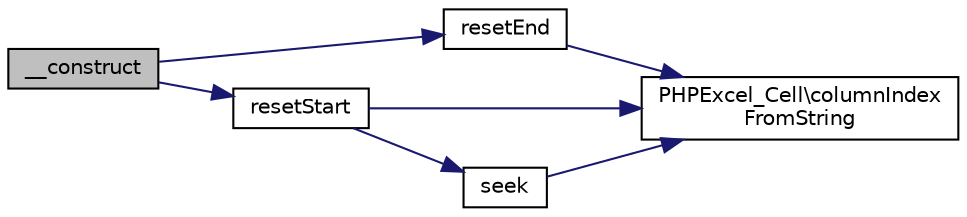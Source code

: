digraph "__construct"
{
  edge [fontname="Helvetica",fontsize="10",labelfontname="Helvetica",labelfontsize="10"];
  node [fontname="Helvetica",fontsize="10",shape=record];
  rankdir="LR";
  Node0 [label="__construct",height=0.2,width=0.4,color="black", fillcolor="grey75", style="filled", fontcolor="black"];
  Node0 -> Node1 [color="midnightblue",fontsize="10",style="solid",fontname="Helvetica"];
  Node1 [label="resetEnd",height=0.2,width=0.4,color="black", fillcolor="white", style="filled",URL="$class_p_h_p_excel___worksheet___column_iterator.html#a7ee81d68aa89a01b0216ab2c0a86f77e"];
  Node1 -> Node2 [color="midnightblue",fontsize="10",style="solid",fontname="Helvetica"];
  Node2 [label="PHPExcel_Cell\\columnIndex\lFromString",height=0.2,width=0.4,color="black", fillcolor="white", style="filled",URL="$class_p_h_p_excel___cell.html#a492724422ceefe1d16ed2a8997a0a489"];
  Node0 -> Node3 [color="midnightblue",fontsize="10",style="solid",fontname="Helvetica"];
  Node3 [label="resetStart",height=0.2,width=0.4,color="black", fillcolor="white", style="filled",URL="$class_p_h_p_excel___worksheet___column_iterator.html#a33aba983ff93f6929dfdf149a066bb35"];
  Node3 -> Node2 [color="midnightblue",fontsize="10",style="solid",fontname="Helvetica"];
  Node3 -> Node4 [color="midnightblue",fontsize="10",style="solid",fontname="Helvetica"];
  Node4 [label="seek",height=0.2,width=0.4,color="black", fillcolor="white", style="filled",URL="$class_p_h_p_excel___worksheet___column_iterator.html#a0130dda76eab0d6edfb7d58316bba436"];
  Node4 -> Node2 [color="midnightblue",fontsize="10",style="solid",fontname="Helvetica"];
}
